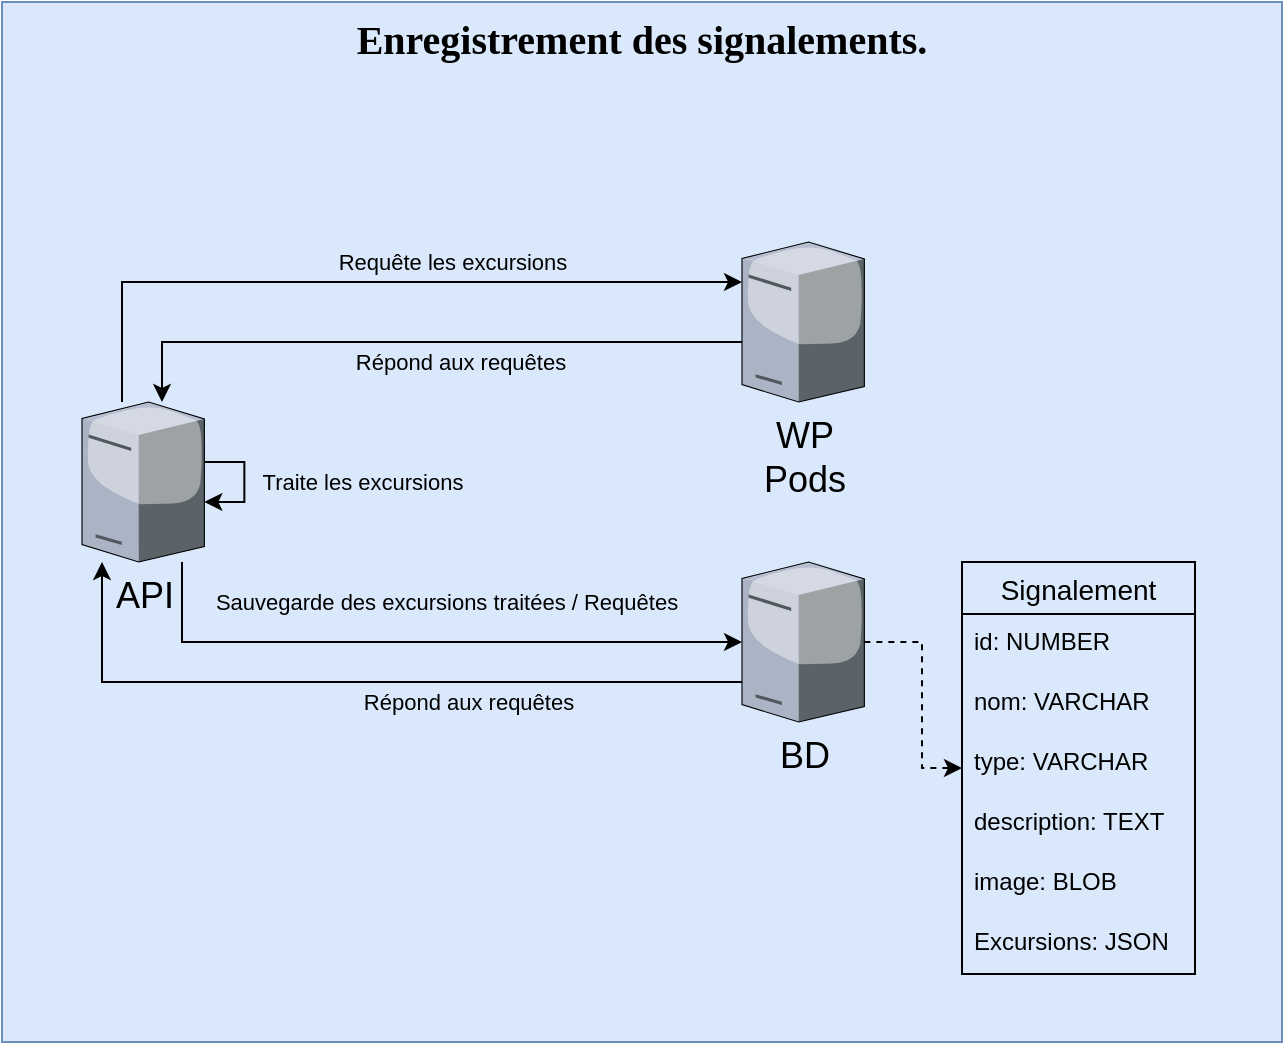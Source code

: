 <mxfile version="22.0.2" type="device">
  <diagram name="Page-1" id="G52OUv80cTCtacmYWDGP">
    <mxGraphModel dx="821" dy="1787" grid="1" gridSize="10" guides="1" tooltips="1" connect="1" arrows="1" fold="1" page="1" pageScale="1" pageWidth="827" pageHeight="1169" math="0" shadow="0">
      <root>
        <mxCell id="0" />
        <mxCell id="1" parent="0" />
        <mxCell id="nMeOASZX_UeLLUZow387-2" value="&lt;font face=&quot;Verdana&quot; style=&quot;font-size: 20px;&quot;&gt;&lt;b&gt;Enregistrement des signalements.&lt;/b&gt;&lt;/font&gt;" style="rounded=0;whiteSpace=wrap;html=1;fillColor=#dae8fc;strokeColor=#6c8ebf;gradientColor=none;gradientDirection=north;movable=1;resizable=1;rotatable=1;deletable=1;editable=1;locked=0;connectable=1;verticalAlign=top;" vertex="1" parent="1">
          <mxGeometry x="80" y="-1120" width="640" height="520" as="geometry" />
        </mxCell>
        <mxCell id="nMeOASZX_UeLLUZow387-9" value="Requête les excursions" style="edgeStyle=orthogonalEdgeStyle;rounded=0;orthogonalLoop=1;jettySize=auto;html=1;labelBackgroundColor=none;" edge="1" parent="1" source="nMeOASZX_UeLLUZow387-6" target="nMeOASZX_UeLLUZow387-8">
          <mxGeometry x="0.218" y="10" relative="1" as="geometry">
            <Array as="points">
              <mxPoint x="140" y="-980" />
            </Array>
            <mxPoint as="offset" />
          </mxGeometry>
        </mxCell>
        <mxCell id="nMeOASZX_UeLLUZow387-15" style="edgeStyle=orthogonalEdgeStyle;rounded=0;orthogonalLoop=1;jettySize=auto;html=1;" edge="1" parent="1" source="nMeOASZX_UeLLUZow387-6" target="nMeOASZX_UeLLUZow387-14">
          <mxGeometry relative="1" as="geometry">
            <Array as="points">
              <mxPoint x="170" y="-800" />
            </Array>
          </mxGeometry>
        </mxCell>
        <mxCell id="nMeOASZX_UeLLUZow387-17" value="Sauvegarde des excursions traitées / Requêtes" style="edgeLabel;html=1;align=center;verticalAlign=middle;resizable=0;points=[];labelBackgroundColor=none;" vertex="1" connectable="0" parent="nMeOASZX_UeLLUZow387-15">
          <mxGeometry x="-0.098" y="2" relative="1" as="geometry">
            <mxPoint x="27" y="-18" as="offset" />
          </mxGeometry>
        </mxCell>
        <mxCell id="nMeOASZX_UeLLUZow387-6" value="&lt;font style=&quot;font-size: 18px;&quot;&gt;API&lt;br&gt;&lt;/font&gt;" style="verticalLabelPosition=bottom;sketch=0;aspect=fixed;html=1;verticalAlign=top;align=center;outlineConnect=0;shape=mxgraph.citrix.tower_server;" vertex="1" parent="1">
          <mxGeometry x="120" y="-920" width="61.18" height="80" as="geometry" />
        </mxCell>
        <mxCell id="nMeOASZX_UeLLUZow387-12" style="edgeStyle=orthogonalEdgeStyle;rounded=0;orthogonalLoop=1;jettySize=auto;html=1;labelBackgroundColor=none;" edge="1" parent="1" source="nMeOASZX_UeLLUZow387-8" target="nMeOASZX_UeLLUZow387-6">
          <mxGeometry relative="1" as="geometry">
            <Array as="points">
              <mxPoint x="160" y="-950" />
            </Array>
          </mxGeometry>
        </mxCell>
        <mxCell id="nMeOASZX_UeLLUZow387-13" value="Répond aux requêtes" style="edgeLabel;html=1;align=center;verticalAlign=middle;resizable=0;points=[];labelBackgroundColor=none;" vertex="1" connectable="0" parent="nMeOASZX_UeLLUZow387-12">
          <mxGeometry x="-0.23" relative="1" as="geometry">
            <mxPoint x="-18" y="10" as="offset" />
          </mxGeometry>
        </mxCell>
        <mxCell id="nMeOASZX_UeLLUZow387-8" value="&lt;font style=&quot;font-size: 18px;&quot;&gt;WP&lt;br&gt;Pods&lt;br&gt;&lt;/font&gt;" style="verticalLabelPosition=bottom;sketch=0;aspect=fixed;html=1;verticalAlign=top;align=center;outlineConnect=0;shape=mxgraph.citrix.tower_server;" vertex="1" parent="1">
          <mxGeometry x="450.0" y="-1000" width="61.18" height="80" as="geometry" />
        </mxCell>
        <mxCell id="nMeOASZX_UeLLUZow387-11" value="Traite les excursions" style="edgeStyle=orthogonalEdgeStyle;rounded=0;orthogonalLoop=1;jettySize=auto;html=1;elbow=vertical;labelBackgroundColor=none;labelBorderColor=none;" edge="1" parent="1" source="nMeOASZX_UeLLUZow387-6" target="nMeOASZX_UeLLUZow387-6">
          <mxGeometry y="59" relative="1" as="geometry">
            <mxPoint as="offset" />
          </mxGeometry>
        </mxCell>
        <mxCell id="nMeOASZX_UeLLUZow387-16" style="edgeStyle=orthogonalEdgeStyle;rounded=0;orthogonalLoop=1;jettySize=auto;html=1;" edge="1" parent="1" source="nMeOASZX_UeLLUZow387-14" target="nMeOASZX_UeLLUZow387-6">
          <mxGeometry relative="1" as="geometry">
            <Array as="points">
              <mxPoint x="130" y="-780" />
            </Array>
          </mxGeometry>
        </mxCell>
        <mxCell id="nMeOASZX_UeLLUZow387-18" value="Répond aux requêtes" style="edgeLabel;html=1;align=center;verticalAlign=middle;resizable=0;points=[];labelBackgroundColor=none;" vertex="1" connectable="0" parent="nMeOASZX_UeLLUZow387-16">
          <mxGeometry x="-0.37" y="1" relative="1" as="geometry">
            <mxPoint x="-18" y="9" as="offset" />
          </mxGeometry>
        </mxCell>
        <mxCell id="nMeOASZX_UeLLUZow387-27" style="edgeStyle=orthogonalEdgeStyle;rounded=0;orthogonalLoop=1;jettySize=auto;html=1;dashed=1;" edge="1" parent="1" source="nMeOASZX_UeLLUZow387-14" target="nMeOASZX_UeLLUZow387-20">
          <mxGeometry relative="1" as="geometry">
            <Array as="points">
              <mxPoint x="540" y="-800" />
              <mxPoint x="540" y="-737" />
            </Array>
          </mxGeometry>
        </mxCell>
        <mxCell id="nMeOASZX_UeLLUZow387-14" value="&lt;font style=&quot;font-size: 18px;&quot;&gt;BD&lt;br&gt;&lt;/font&gt;" style="verticalLabelPosition=bottom;sketch=0;aspect=fixed;html=1;verticalAlign=top;align=center;outlineConnect=0;shape=mxgraph.citrix.tower_server;" vertex="1" parent="1">
          <mxGeometry x="450.0" y="-840" width="61.18" height="80" as="geometry" />
        </mxCell>
        <mxCell id="nMeOASZX_UeLLUZow387-20" value="Signalement" style="swimlane;fontStyle=0;childLayout=stackLayout;horizontal=1;startSize=26;horizontalStack=0;resizeParent=1;resizeParentMax=0;resizeLast=0;collapsible=1;marginBottom=0;align=center;fontSize=14;labelBackgroundColor=none;fillColor=none;" vertex="1" parent="1">
          <mxGeometry x="560" y="-840" width="116.5" height="206" as="geometry" />
        </mxCell>
        <mxCell id="nMeOASZX_UeLLUZow387-21" value="id: NUMBER" style="text;strokeColor=none;fillColor=none;spacingLeft=4;spacingRight=4;overflow=hidden;rotatable=0;points=[[0,0.5],[1,0.5]];portConstraint=eastwest;fontSize=12;whiteSpace=wrap;html=1;" vertex="1" parent="nMeOASZX_UeLLUZow387-20">
          <mxGeometry y="26" width="116.5" height="30" as="geometry" />
        </mxCell>
        <mxCell id="nMeOASZX_UeLLUZow387-22" value="nom: VARCHAR" style="text;strokeColor=none;fillColor=none;spacingLeft=4;spacingRight=4;overflow=hidden;rotatable=0;points=[[0,0.5],[1,0.5]];portConstraint=eastwest;fontSize=12;whiteSpace=wrap;html=1;" vertex="1" parent="nMeOASZX_UeLLUZow387-20">
          <mxGeometry y="56" width="116.5" height="30" as="geometry" />
        </mxCell>
        <mxCell id="nMeOASZX_UeLLUZow387-24" value="type: VARCHAR" style="text;strokeColor=none;fillColor=none;spacingLeft=4;spacingRight=4;overflow=hidden;rotatable=0;points=[[0,0.5],[1,0.5]];portConstraint=eastwest;fontSize=12;whiteSpace=wrap;html=1;" vertex="1" parent="nMeOASZX_UeLLUZow387-20">
          <mxGeometry y="86" width="116.5" height="30" as="geometry" />
        </mxCell>
        <mxCell id="nMeOASZX_UeLLUZow387-25" value="description: TEXT" style="text;strokeColor=none;fillColor=none;spacingLeft=4;spacingRight=4;overflow=hidden;rotatable=0;points=[[0,0.5],[1,0.5]];portConstraint=eastwest;fontSize=12;whiteSpace=wrap;html=1;" vertex="1" parent="nMeOASZX_UeLLUZow387-20">
          <mxGeometry y="116" width="116.5" height="30" as="geometry" />
        </mxCell>
        <mxCell id="nMeOASZX_UeLLUZow387-26" value="image: BLOB" style="text;strokeColor=none;fillColor=none;spacingLeft=4;spacingRight=4;overflow=hidden;rotatable=0;points=[[0,0.5],[1,0.5]];portConstraint=eastwest;fontSize=12;whiteSpace=wrap;html=1;" vertex="1" parent="nMeOASZX_UeLLUZow387-20">
          <mxGeometry y="146" width="116.5" height="30" as="geometry" />
        </mxCell>
        <mxCell id="nMeOASZX_UeLLUZow387-23" value="Excursions: JSON" style="text;strokeColor=none;fillColor=none;spacingLeft=4;spacingRight=4;overflow=hidden;rotatable=0;points=[[0,0.5],[1,0.5]];portConstraint=eastwest;fontSize=12;whiteSpace=wrap;html=1;" vertex="1" parent="nMeOASZX_UeLLUZow387-20">
          <mxGeometry y="176" width="116.5" height="30" as="geometry" />
        </mxCell>
      </root>
    </mxGraphModel>
  </diagram>
</mxfile>
